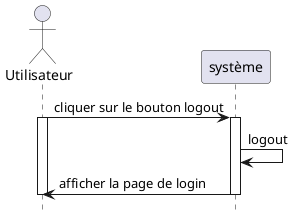 @startuml logout

hide footbox


actor "Utilisateur" as user
participant "système" as system


user -> system : cliquer sur le bouton logout
activate user
activate system
system -> system : logout
system -> user : afficher la page de login
deactivate system
deactivate user